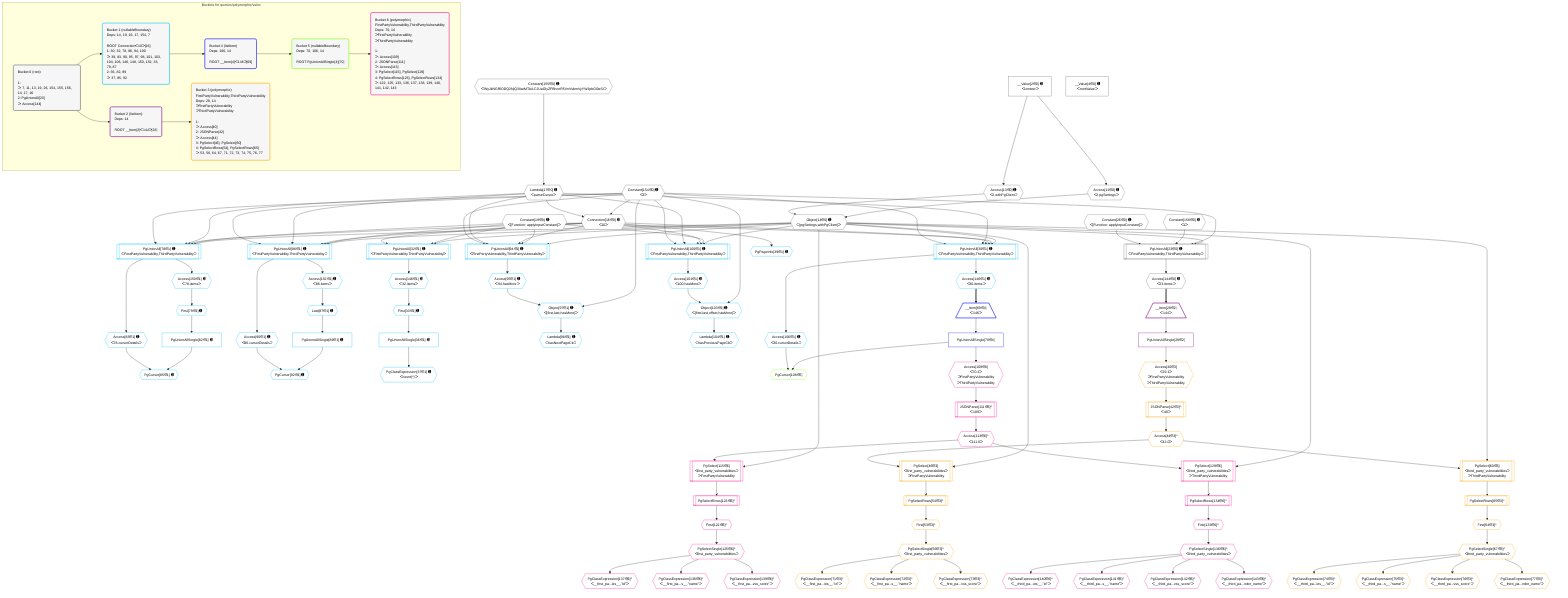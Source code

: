 %%{init: {'themeVariables': { 'fontSize': '12px'}}}%%
graph TD
    classDef path fill:#eee,stroke:#000,color:#000
    classDef plan fill:#fff,stroke-width:1px,color:#000
    classDef itemplan fill:#fff,stroke-width:2px,color:#000
    classDef unbatchedplan fill:#dff,stroke-width:1px,color:#000
    classDef sideeffectplan fill:#fcc,stroke-width:2px,color:#000
    classDef bucket fill:#f6f6f6,color:#000,stroke-width:2px,text-align:left

    subgraph "Buckets for queries/polymorphic/vulns"
    Bucket0("Bucket 0 (root)<br /><br />1: <br />ᐳ: 7, 11, 13, 19, 26, 154, 155, 156, 14, 17, 16<br />2: PgUnionAll[23]<br />ᐳ: Access[144]"):::bucket
    Bucket1("Bucket 1 (nullableBoundary)<br />Deps: 14, 19, 16, 17, 154, 7<br /><br />ROOT Connectionᐸ10ᐳ[16]<br />1: 30, 32, 78, 86, 94, 100<br />ᐳ: 39, 83, 90, 95, 97, 98, 101, 103, 104, 106, 146, 148, 150, 152, 33, 79, 87<br />2: 36, 82, 89<br />ᐳ: 37, 85, 92"):::bucket
    Bucket2("Bucket 2 (listItem)<br />Deps: 14<br /><br />ROOT __Item{2}ᐸ144ᐳ[28]"):::bucket
    Bucket3("Bucket 3 (polymorphic)<br />FirstPartyVulnerability,ThirdPartyVulnerability<br />Deps: 29, 14<br />ᐳFirstPartyVulnerability<br />ᐳThirdPartyVulnerability<br /><br />1: <br />ᐳ: Access[40]<br />2: JSONParse[42]<br />ᐳ: Access[44]<br />3: PgSelect[46], PgSelect[60]<br />4: PgSelectRows[54], PgSelectRows[65]<br />ᐳ: 53, 56, 64, 67, 71, 72, 73, 74, 75, 76, 77"):::bucket
    Bucket4("Bucket 4 (listItem)<br />Deps: 106, 14<br /><br />ROOT __Item{4}ᐸ146ᐳ[69]"):::bucket
    Bucket5("Bucket 5 (nullableBoundary)<br />Deps: 70, 106, 14<br /><br />ROOT PgUnionAllSingle{4}[70]"):::bucket
    Bucket6("Bucket 6 (polymorphic)<br />FirstPartyVulnerability,ThirdPartyVulnerability<br />Deps: 70, 14<br />ᐳFirstPartyVulnerability<br />ᐳThirdPartyVulnerability<br /><br />1: <br />ᐳ: Access[109]<br />2: JSONParse[111]<br />ᐳ: Access[113]<br />3: PgSelect[115], PgSelect[129]<br />4: PgSelectRows[123], PgSelectRows[134]<br />ᐳ: 122, 125, 133, 136, 137, 138, 139, 140, 141, 142, 143"):::bucket
    end
    Bucket0 --> Bucket1 & Bucket2
    Bucket1 --> Bucket4
    Bucket2 --> Bucket3
    Bucket4 --> Bucket5
    Bucket5 --> Bucket6

    %% plan dependencies
    PgUnionAll23[["PgUnionAll[23∈0] ➊<br />ᐸFirstPartyVulnerability,ThirdPartyVulnerabilityᐳ"]]:::plan
    Object14{{"Object[14∈0] ➊<br />ᐸ{pgSettings,withPgClient}ᐳ"}}:::plan
    Constant154{{"Constant[154∈0] ➊<br />ᐸ3ᐳ"}}:::plan
    Constant156{{"Constant[156∈0] ➊<br />ᐸ1ᐳ"}}:::plan
    Constant26{{"Constant[26∈0] ➊<br />ᐸ[Function: applyInputConstant]ᐳ"}}:::plan
    Object14 & Constant154 & Constant156 & Constant26 --> PgUnionAll23
    Access11{{"Access[11∈0] ➊<br />ᐸ2.pgSettingsᐳ"}}:::plan
    Access13{{"Access[13∈0] ➊<br />ᐸ2.withPgClientᐳ"}}:::plan
    Access11 & Access13 --> Object14
    Connection16{{"Connection[16∈0] ➊<br />ᐸ10ᐳ"}}:::plan
    Lambda17{{"Lambda[17∈0] ➊<br />ᐸparseCursorᐳ"}}:::plan
    Constant154 & Lambda17 --> Connection16
    __Value2["__Value[2∈0] ➊<br />ᐸcontextᐳ"]:::plan
    __Value2 --> Access11
    __Value2 --> Access13
    Constant155{{"Constant[155∈0] ➊<br />ᐸ'WyJkNGRlODQ2NjQ3IiwiMTAiLCJUaGlyZFBhcnR5VnVsbmVyYWJpbGl0eSIᐳ"}}:::plan
    Constant155 --> Lambda17
    Access144{{"Access[144∈0] ➊<br />ᐸ23.itemsᐳ"}}:::plan
    PgUnionAll23 --> Access144
    __Value4["__Value[4∈0] ➊<br />ᐸrootValueᐳ"]:::plan
    Constant19{{"Constant[19∈0] ➊<br />ᐸ[Function: applyInputConstant]ᐳ"}}:::plan
    PgUnionAll30[["PgUnionAll[30∈1] ➊<br />ᐸFirstPartyVulnerability,ThirdPartyVulnerabilityᐳ"]]:::plan
    Object14 & Constant19 & Connection16 & Lambda17 & Constant154 --> PgUnionAll30
    PgUnionAll78[["PgUnionAll[78∈1] ➊<br />ᐸFirstPartyVulnerability,ThirdPartyVulnerabilityᐳ"]]:::plan
    Object14 & Constant19 & Connection16 & Lambda17 & Constant154 --> PgUnionAll78
    PgUnionAll86[["PgUnionAll[86∈1] ➊<br />ᐸFirstPartyVulnerability,ThirdPartyVulnerabilityᐳ"]]:::plan
    Object14 & Constant19 & Connection16 & Lambda17 & Constant154 --> PgUnionAll86
    PgUnionAll94[["PgUnionAll[94∈1] ➊<br />ᐸFirstPartyVulnerability,ThirdPartyVulnerabilityᐳ"]]:::plan
    Object14 & Constant19 & Connection16 & Lambda17 & Constant154 --> PgUnionAll94
    PgUnionAll100[["PgUnionAll[100∈1] ➊<br />ᐸFirstPartyVulnerability,ThirdPartyVulnerabilityᐳ"]]:::plan
    Object14 & Constant19 & Connection16 & Lambda17 & Constant154 --> PgUnionAll100
    Object103{{"Object[103∈1] ➊<br />ᐸ{first,last,offset,hasMore}ᐳ"}}:::plan
    Access101{{"Access[101∈1] ➊<br />ᐸ100.hasMoreᐳ"}}:::plan
    Constant154 & Access101 --> Object103
    PgUnionAll32[["PgUnionAll[32∈1] ➊<br />ᐸFirstPartyVulnerability,ThirdPartyVulnerabilityᐳ"]]:::plan
    Object14 & Constant19 & Connection16 --> PgUnionAll32
    Object97{{"Object[97∈1] ➊<br />ᐸ{first,last,hasMore}ᐳ"}}:::plan
    Access95{{"Access[95∈1] ➊<br />ᐸ94.hasMoreᐳ"}}:::plan
    Constant154 & Access95 --> Object97
    PgCursor85{{"PgCursor[85∈1] ➊"}}:::plan
    PgUnionAllSingle82["PgUnionAllSingle[82∈1] ➊"]:::plan
    Access83{{"Access[83∈1] ➊<br />ᐸ78.cursorDetailsᐳ"}}:::plan
    PgUnionAllSingle82 & Access83 --> PgCursor85
    PgCursor92{{"PgCursor[92∈1] ➊"}}:::plan
    PgUnionAllSingle89["PgUnionAllSingle[89∈1] ➊"]:::plan
    Access90{{"Access[90∈1] ➊<br />ᐸ86.cursorDetailsᐳ"}}:::plan
    PgUnionAllSingle89 & Access90 --> PgCursor92
    First33{{"First[33∈1] ➊"}}:::plan
    Access148{{"Access[148∈1] ➊<br />ᐸ32.itemsᐳ"}}:::plan
    Access148 --> First33
    PgUnionAllSingle36["PgUnionAllSingle[36∈1] ➊"]:::plan
    First33 --> PgUnionAllSingle36
    PgClassExpression37{{"PgClassExpression[37∈1] ➊<br />ᐸcount(*)ᐳ"}}:::plan
    PgUnionAllSingle36 --> PgClassExpression37
    PgPageInfo39{{"PgPageInfo[39∈1] ➊"}}:::plan
    Connection16 --> PgPageInfo39
    First79{{"First[79∈1] ➊"}}:::plan
    Access150{{"Access[150∈1] ➊<br />ᐸ78.itemsᐳ"}}:::plan
    Access150 --> First79
    First79 --> PgUnionAllSingle82
    PgUnionAll78 --> Access83
    Last87{{"Last[87∈1] ➊"}}:::plan
    Access152{{"Access[152∈1] ➊<br />ᐸ86.itemsᐳ"}}:::plan
    Access152 --> Last87
    Last87 --> PgUnionAllSingle89
    PgUnionAll86 --> Access90
    PgUnionAll94 --> Access95
    Lambda98{{"Lambda[98∈1] ➊<br />ᐸhasNextPageCbᐳ"}}:::plan
    Object97 --> Lambda98
    PgUnionAll100 --> Access101
    Lambda104{{"Lambda[104∈1] ➊<br />ᐸhasPreviousPageCbᐳ"}}:::plan
    Object103 --> Lambda104
    Access106{{"Access[106∈1] ➊<br />ᐸ30.cursorDetailsᐳ"}}:::plan
    PgUnionAll30 --> Access106
    Access146{{"Access[146∈1] ➊<br />ᐸ30.itemsᐳ"}}:::plan
    PgUnionAll30 --> Access146
    PgUnionAll32 --> Access148
    PgUnionAll78 --> Access150
    PgUnionAll86 --> Access152
    __Item69[/"__Item[69∈4]<br />ᐸ146ᐳ"\]:::itemplan
    Access146 ==> __Item69
    PgUnionAllSingle70["PgUnionAllSingle[70∈4]"]:::plan
    __Item69 --> PgUnionAllSingle70
    PgCursor108{{"PgCursor[108∈5]"}}:::plan
    PgUnionAllSingle70 & Access106 --> PgCursor108
    PgSelect115[["PgSelect[115∈6]<br />ᐸfirst_party_vulnerabilitiesᐳ<br />ᐳFirstPartyVulnerability"]]:::plan
    Access113{{"Access[113∈6]^<br />ᐸ111.0ᐳ"}}:::plan
    Object14 & Access113 --> PgSelect115
    PgSelect129[["PgSelect[129∈6]<br />ᐸthird_party_vulnerabilitiesᐳ<br />ᐳThirdPartyVulnerability"]]:::plan
    Object14 & Access113 --> PgSelect129
    Access109{{"Access[109∈6]<br />ᐸ70.1ᐳ<br />ᐳFirstPartyVulnerability<br />ᐳThirdPartyVulnerability"}}:::plan
    PgUnionAllSingle70 --> Access109
    JSONParse111[["JSONParse[111∈6]^<br />ᐸ109ᐳ"]]:::plan
    Access109 --> JSONParse111
    JSONParse111 --> Access113
    First122{{"First[122∈6]^"}}:::plan
    PgSelectRows123[["PgSelectRows[123∈6]^"]]:::plan
    PgSelectRows123 --> First122
    PgSelect115 --> PgSelectRows123
    PgSelectSingle125{{"PgSelectSingle[125∈6]^<br />ᐸfirst_party_vulnerabilitiesᐳ"}}:::plan
    First122 --> PgSelectSingle125
    First133{{"First[133∈6]^"}}:::plan
    PgSelectRows134[["PgSelectRows[134∈6]^"]]:::plan
    PgSelectRows134 --> First133
    PgSelect129 --> PgSelectRows134
    PgSelectSingle136{{"PgSelectSingle[136∈6]^<br />ᐸthird_party_vulnerabilitiesᐳ"}}:::plan
    First133 --> PgSelectSingle136
    PgClassExpression137{{"PgClassExpression[137∈6]^<br />ᐸ__first_pa...ies__.”id”ᐳ"}}:::plan
    PgSelectSingle125 --> PgClassExpression137
    PgClassExpression138{{"PgClassExpression[138∈6]^<br />ᐸ__first_pa...s__.”name”ᐳ"}}:::plan
    PgSelectSingle125 --> PgClassExpression138
    PgClassExpression139{{"PgClassExpression[139∈6]^<br />ᐸ__first_pa...vss_score”ᐳ"}}:::plan
    PgSelectSingle125 --> PgClassExpression139
    PgClassExpression140{{"PgClassExpression[140∈6]^<br />ᐸ__third_pa...ies__.”id”ᐳ"}}:::plan
    PgSelectSingle136 --> PgClassExpression140
    PgClassExpression141{{"PgClassExpression[141∈6]^<br />ᐸ__third_pa...s__.”name”ᐳ"}}:::plan
    PgSelectSingle136 --> PgClassExpression141
    PgClassExpression142{{"PgClassExpression[142∈6]^<br />ᐸ__third_pa...vss_score”ᐳ"}}:::plan
    PgSelectSingle136 --> PgClassExpression142
    PgClassExpression143{{"PgClassExpression[143∈6]^<br />ᐸ__third_pa...ndor_name”ᐳ"}}:::plan
    PgSelectSingle136 --> PgClassExpression143
    __Item28[/"__Item[28∈2]<br />ᐸ144ᐳ"\]:::itemplan
    Access144 ==> __Item28
    PgUnionAllSingle29["PgUnionAllSingle[29∈2]"]:::plan
    __Item28 --> PgUnionAllSingle29
    PgSelect46[["PgSelect[46∈3]<br />ᐸfirst_party_vulnerabilitiesᐳ<br />ᐳFirstPartyVulnerability"]]:::plan
    Access44{{"Access[44∈3]^<br />ᐸ42.0ᐳ"}}:::plan
    Object14 & Access44 --> PgSelect46
    PgSelect60[["PgSelect[60∈3]<br />ᐸthird_party_vulnerabilitiesᐳ<br />ᐳThirdPartyVulnerability"]]:::plan
    Object14 & Access44 --> PgSelect60
    Access40{{"Access[40∈3]<br />ᐸ29.1ᐳ<br />ᐳFirstPartyVulnerability<br />ᐳThirdPartyVulnerability"}}:::plan
    PgUnionAllSingle29 --> Access40
    JSONParse42[["JSONParse[42∈3]^<br />ᐸ40ᐳ"]]:::plan
    Access40 --> JSONParse42
    JSONParse42 --> Access44
    First53{{"First[53∈3]^"}}:::plan
    PgSelectRows54[["PgSelectRows[54∈3]^"]]:::plan
    PgSelectRows54 --> First53
    PgSelect46 --> PgSelectRows54
    PgSelectSingle56{{"PgSelectSingle[56∈3]^<br />ᐸfirst_party_vulnerabilitiesᐳ"}}:::plan
    First53 --> PgSelectSingle56
    First64{{"First[64∈3]^"}}:::plan
    PgSelectRows65[["PgSelectRows[65∈3]^"]]:::plan
    PgSelectRows65 --> First64
    PgSelect60 --> PgSelectRows65
    PgSelectSingle67{{"PgSelectSingle[67∈3]^<br />ᐸthird_party_vulnerabilitiesᐳ"}}:::plan
    First64 --> PgSelectSingle67
    PgClassExpression71{{"PgClassExpression[71∈3]^<br />ᐸ__first_pa...ies__.”id”ᐳ"}}:::plan
    PgSelectSingle56 --> PgClassExpression71
    PgClassExpression72{{"PgClassExpression[72∈3]^<br />ᐸ__first_pa...s__.”name”ᐳ"}}:::plan
    PgSelectSingle56 --> PgClassExpression72
    PgClassExpression73{{"PgClassExpression[73∈3]^<br />ᐸ__first_pa...vss_score”ᐳ"}}:::plan
    PgSelectSingle56 --> PgClassExpression73
    PgClassExpression74{{"PgClassExpression[74∈3]^<br />ᐸ__third_pa...ies__.”id”ᐳ"}}:::plan
    PgSelectSingle67 --> PgClassExpression74
    PgClassExpression75{{"PgClassExpression[75∈3]^<br />ᐸ__third_pa...s__.”name”ᐳ"}}:::plan
    PgSelectSingle67 --> PgClassExpression75
    PgClassExpression76{{"PgClassExpression[76∈3]^<br />ᐸ__third_pa...vss_score”ᐳ"}}:::plan
    PgSelectSingle67 --> PgClassExpression76
    PgClassExpression77{{"PgClassExpression[77∈3]^<br />ᐸ__third_pa...ndor_name”ᐳ"}}:::plan
    PgSelectSingle67 --> PgClassExpression77

    %% define steps
    classDef bucket0 stroke:#696969
    class Bucket0,__Value2,__Value4,Access11,Access13,Object14,Connection16,Lambda17,Constant19,PgUnionAll23,Constant26,Access144,Constant154,Constant155,Constant156 bucket0
    classDef bucket1 stroke:#00bfff
    class Bucket1,PgUnionAll30,PgUnionAll32,First33,PgUnionAllSingle36,PgClassExpression37,PgPageInfo39,PgUnionAll78,First79,PgUnionAllSingle82,Access83,PgCursor85,PgUnionAll86,Last87,PgUnionAllSingle89,Access90,PgCursor92,PgUnionAll94,Access95,Object97,Lambda98,PgUnionAll100,Access101,Object103,Lambda104,Access106,Access146,Access148,Access150,Access152 bucket1
    classDef bucket2 stroke:#7f007f
    class Bucket2,__Item28,PgUnionAllSingle29 bucket2
    classDef bucket3 stroke:#ffa500
    class Bucket3,Access40,JSONParse42,Access44,PgSelect46,First53,PgSelectRows54,PgSelectSingle56,PgSelect60,First64,PgSelectRows65,PgSelectSingle67,PgClassExpression71,PgClassExpression72,PgClassExpression73,PgClassExpression74,PgClassExpression75,PgClassExpression76,PgClassExpression77 bucket3
    classDef bucket4 stroke:#0000ff
    class Bucket4,__Item69,PgUnionAllSingle70 bucket4
    classDef bucket5 stroke:#7fff00
    class Bucket5,PgCursor108 bucket5
    classDef bucket6 stroke:#ff1493
    class Bucket6,Access109,JSONParse111,Access113,PgSelect115,First122,PgSelectRows123,PgSelectSingle125,PgSelect129,First133,PgSelectRows134,PgSelectSingle136,PgClassExpression137,PgClassExpression138,PgClassExpression139,PgClassExpression140,PgClassExpression141,PgClassExpression142,PgClassExpression143 bucket6